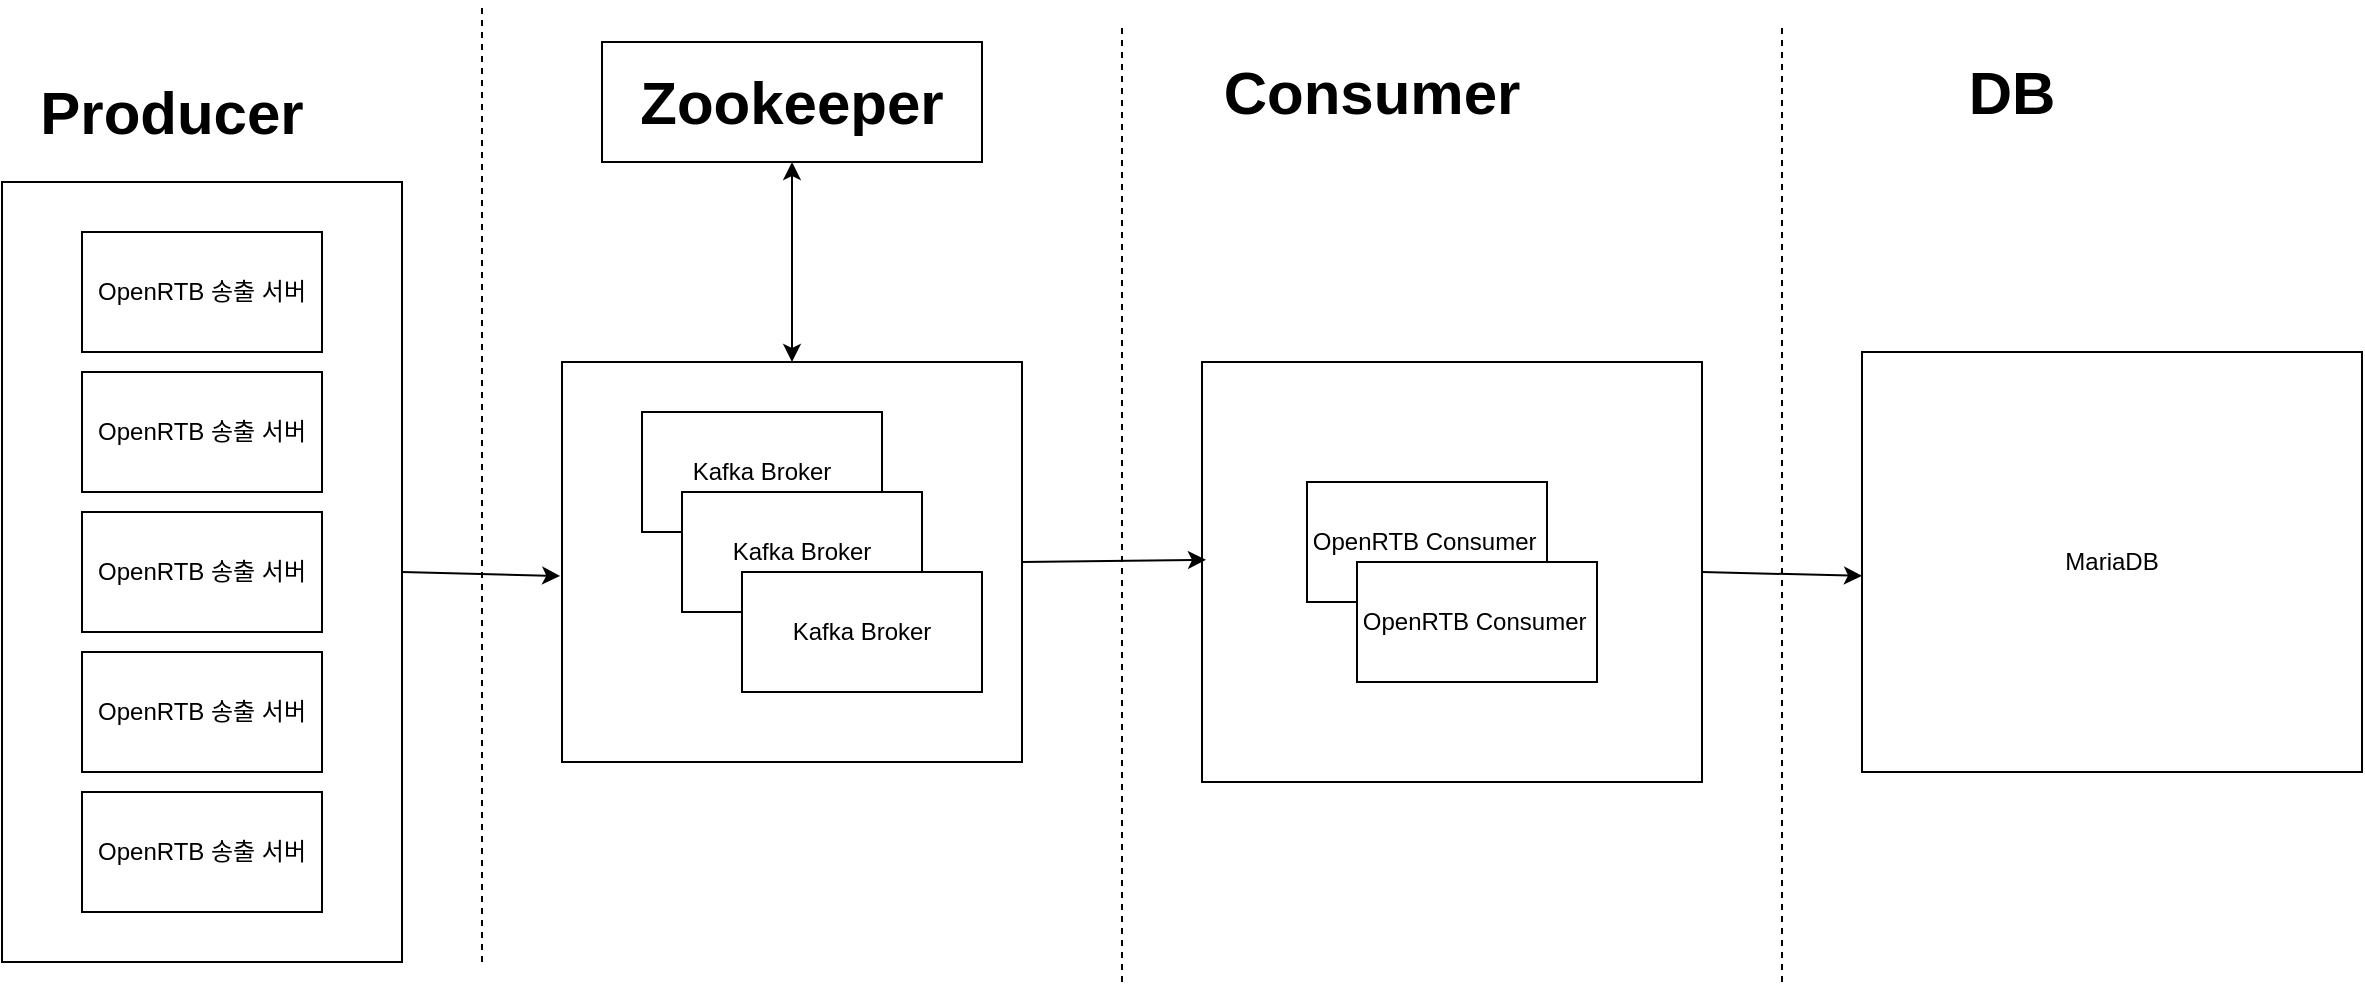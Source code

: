 <mxfile version="15.5.2" type="github">
  <diagram name="Page-1" id="5f0bae14-7c28-e335-631c-24af17079c00">
    <mxGraphModel dx="1422" dy="762" grid="1" gridSize="10" guides="1" tooltips="1" connect="1" arrows="1" fold="1" page="1" pageScale="1" pageWidth="1100" pageHeight="850" background="none" math="0" shadow="0">
      <root>
        <mxCell id="0" />
        <mxCell id="1" parent="0" />
        <mxCell id="h1nCb9S4i5P1c_Ehgcyn-24" value="" style="rounded=0;whiteSpace=wrap;html=1;" parent="1" vertex="1">
          <mxGeometry x="640" y="330" width="250" height="210" as="geometry" />
        </mxCell>
        <mxCell id="h1nCb9S4i5P1c_Ehgcyn-18" value="" style="rounded=0;whiteSpace=wrap;html=1;" parent="1" vertex="1">
          <mxGeometry x="320" y="330" width="230" height="200" as="geometry" />
        </mxCell>
        <mxCell id="h1nCb9S4i5P1c_Ehgcyn-2" value="" style="endArrow=none;dashed=1;html=1;" parent="1" edge="1">
          <mxGeometry width="50" height="50" relative="1" as="geometry">
            <mxPoint x="280" y="630" as="sourcePoint" />
            <mxPoint x="280" y="150" as="targetPoint" />
          </mxGeometry>
        </mxCell>
        <mxCell id="h1nCb9S4i5P1c_Ehgcyn-3" value="" style="endArrow=none;dashed=1;html=1;" parent="1" edge="1">
          <mxGeometry width="50" height="50" relative="1" as="geometry">
            <mxPoint x="600" y="640" as="sourcePoint" />
            <mxPoint x="600" y="160" as="targetPoint" />
          </mxGeometry>
        </mxCell>
        <mxCell id="h1nCb9S4i5P1c_Ehgcyn-4" value="" style="rounded=0;whiteSpace=wrap;html=1;" parent="1" vertex="1">
          <mxGeometry x="40" y="240" width="200" height="390" as="geometry" />
        </mxCell>
        <mxCell id="h1nCb9S4i5P1c_Ehgcyn-5" value="&lt;font style=&quot;font-size: 30px&quot;&gt;&lt;b&gt;Producer&lt;/b&gt;&lt;/font&gt;" style="text;html=1;strokeColor=none;fillColor=none;align=center;verticalAlign=middle;whiteSpace=wrap;rounded=0;" parent="1" vertex="1">
          <mxGeometry x="70" y="180" width="110" height="50" as="geometry" />
        </mxCell>
        <mxCell id="h1nCb9S4i5P1c_Ehgcyn-6" value="OpenRTB 송출 서버" style="rounded=0;whiteSpace=wrap;html=1;" parent="1" vertex="1">
          <mxGeometry x="80" y="265" width="120" height="60" as="geometry" />
        </mxCell>
        <mxCell id="h1nCb9S4i5P1c_Ehgcyn-7" value="OpenRTB 송출 서버" style="rounded=0;whiteSpace=wrap;html=1;" parent="1" vertex="1">
          <mxGeometry x="80" y="335" width="120" height="60" as="geometry" />
        </mxCell>
        <mxCell id="h1nCb9S4i5P1c_Ehgcyn-8" value="OpenRTB 송출 서버" style="rounded=0;whiteSpace=wrap;html=1;" parent="1" vertex="1">
          <mxGeometry x="80" y="405" width="120" height="60" as="geometry" />
        </mxCell>
        <mxCell id="h1nCb9S4i5P1c_Ehgcyn-9" value="OpenRTB 송출 서버" style="rounded=0;whiteSpace=wrap;html=1;" parent="1" vertex="1">
          <mxGeometry x="80" y="475" width="120" height="60" as="geometry" />
        </mxCell>
        <mxCell id="h1nCb9S4i5P1c_Ehgcyn-10" value="OpenRTB 송출 서버" style="rounded=0;whiteSpace=wrap;html=1;" parent="1" vertex="1">
          <mxGeometry x="80" y="545" width="120" height="60" as="geometry" />
        </mxCell>
        <mxCell id="h1nCb9S4i5P1c_Ehgcyn-12" value="Kafka Broker" style="rounded=0;whiteSpace=wrap;html=1;" parent="1" vertex="1">
          <mxGeometry x="360" y="355" width="120" height="60" as="geometry" />
        </mxCell>
        <mxCell id="h1nCb9S4i5P1c_Ehgcyn-13" value="Kafka Broker" style="rounded=0;whiteSpace=wrap;html=1;" parent="1" vertex="1">
          <mxGeometry x="380" y="395" width="120" height="60" as="geometry" />
        </mxCell>
        <mxCell id="h1nCb9S4i5P1c_Ehgcyn-14" value="Kafka Broker" style="rounded=0;whiteSpace=wrap;html=1;" parent="1" vertex="1">
          <mxGeometry x="410" y="435" width="120" height="60" as="geometry" />
        </mxCell>
        <mxCell id="h1nCb9S4i5P1c_Ehgcyn-19" value="" style="endArrow=classic;html=1;exitX=1;exitY=0.5;exitDx=0;exitDy=0;entryX=-0.004;entryY=0.535;entryDx=0;entryDy=0;entryPerimeter=0;" parent="1" source="h1nCb9S4i5P1c_Ehgcyn-4" target="h1nCb9S4i5P1c_Ehgcyn-18" edge="1">
          <mxGeometry width="50" height="50" relative="1" as="geometry">
            <mxPoint x="560" y="520" as="sourcePoint" />
            <mxPoint x="610" y="470" as="targetPoint" />
          </mxGeometry>
        </mxCell>
        <mxCell id="h1nCb9S4i5P1c_Ehgcyn-20" value="" style="endArrow=classic;startArrow=classic;html=1;entryX=0.5;entryY=1;entryDx=0;entryDy=0;exitX=0.5;exitY=0;exitDx=0;exitDy=0;" parent="1" source="h1nCb9S4i5P1c_Ehgcyn-18" edge="1">
          <mxGeometry width="50" height="50" relative="1" as="geometry">
            <mxPoint x="480" y="520" as="sourcePoint" />
            <mxPoint x="435" y="230" as="targetPoint" />
          </mxGeometry>
        </mxCell>
        <mxCell id="h1nCb9S4i5P1c_Ehgcyn-21" value="&lt;span style=&quot;font-size: 30px&quot;&gt;&lt;b&gt;Consumer&lt;/b&gt;&lt;/span&gt;" style="text;html=1;strokeColor=none;fillColor=none;align=center;verticalAlign=middle;whiteSpace=wrap;rounded=0;" parent="1" vertex="1">
          <mxGeometry x="670" y="170" width="110" height="50" as="geometry" />
        </mxCell>
        <mxCell id="h1nCb9S4i5P1c_Ehgcyn-22" value="OpenRTB Consumer&amp;nbsp;" style="rounded=0;whiteSpace=wrap;html=1;" parent="1" vertex="1">
          <mxGeometry x="692.5" y="390" width="120" height="60" as="geometry" />
        </mxCell>
        <mxCell id="h1nCb9S4i5P1c_Ehgcyn-23" value="OpenRTB Consumer&amp;nbsp;" style="rounded=0;whiteSpace=wrap;html=1;" parent="1" vertex="1">
          <mxGeometry x="717.5" y="430" width="120" height="60" as="geometry" />
        </mxCell>
        <mxCell id="h1nCb9S4i5P1c_Ehgcyn-25" value="" style="endArrow=classic;html=1;exitX=1;exitY=0.5;exitDx=0;exitDy=0;entryX=0.008;entryY=0.471;entryDx=0;entryDy=0;entryPerimeter=0;" parent="1" source="h1nCb9S4i5P1c_Ehgcyn-18" target="h1nCb9S4i5P1c_Ehgcyn-24" edge="1">
          <mxGeometry width="50" height="50" relative="1" as="geometry">
            <mxPoint x="560" y="380" as="sourcePoint" />
            <mxPoint x="610" y="330" as="targetPoint" />
          </mxGeometry>
        </mxCell>
        <mxCell id="h1nCb9S4i5P1c_Ehgcyn-26" value="&lt;font style=&quot;font-size: 30px&quot;&gt;&lt;b&gt;Zookeeper&lt;/b&gt;&lt;/font&gt;" style="rounded=0;whiteSpace=wrap;html=1;" parent="1" vertex="1">
          <mxGeometry x="340" y="170" width="190" height="60" as="geometry" />
        </mxCell>
        <mxCell id="ISUCRHDPqqK1ijAjEzcK-1" value="" style="endArrow=none;dashed=1;html=1;" edge="1" parent="1">
          <mxGeometry width="50" height="50" relative="1" as="geometry">
            <mxPoint x="930" y="640" as="sourcePoint" />
            <mxPoint x="930" y="160" as="targetPoint" />
          </mxGeometry>
        </mxCell>
        <mxCell id="ISUCRHDPqqK1ijAjEzcK-2" value="&lt;span style=&quot;font-size: 30px&quot;&gt;&lt;b&gt;DB&lt;/b&gt;&lt;/span&gt;" style="text;html=1;strokeColor=none;fillColor=none;align=center;verticalAlign=middle;whiteSpace=wrap;rounded=0;" vertex="1" parent="1">
          <mxGeometry x="990" y="170" width="110" height="50" as="geometry" />
        </mxCell>
        <mxCell id="ISUCRHDPqqK1ijAjEzcK-3" value="MariaDB" style="rounded=0;whiteSpace=wrap;html=1;" vertex="1" parent="1">
          <mxGeometry x="970" y="325" width="250" height="210" as="geometry" />
        </mxCell>
        <mxCell id="ISUCRHDPqqK1ijAjEzcK-5" value="" style="endArrow=classic;html=1;exitX=1;exitY=0.5;exitDx=0;exitDy=0;entryX=0;entryY=0.533;entryDx=0;entryDy=0;entryPerimeter=0;" edge="1" parent="1" source="h1nCb9S4i5P1c_Ehgcyn-24" target="ISUCRHDPqqK1ijAjEzcK-3">
          <mxGeometry width="50" height="50" relative="1" as="geometry">
            <mxPoint x="560" y="440" as="sourcePoint" />
            <mxPoint x="652" y="438.91" as="targetPoint" />
          </mxGeometry>
        </mxCell>
      </root>
    </mxGraphModel>
  </diagram>
</mxfile>
